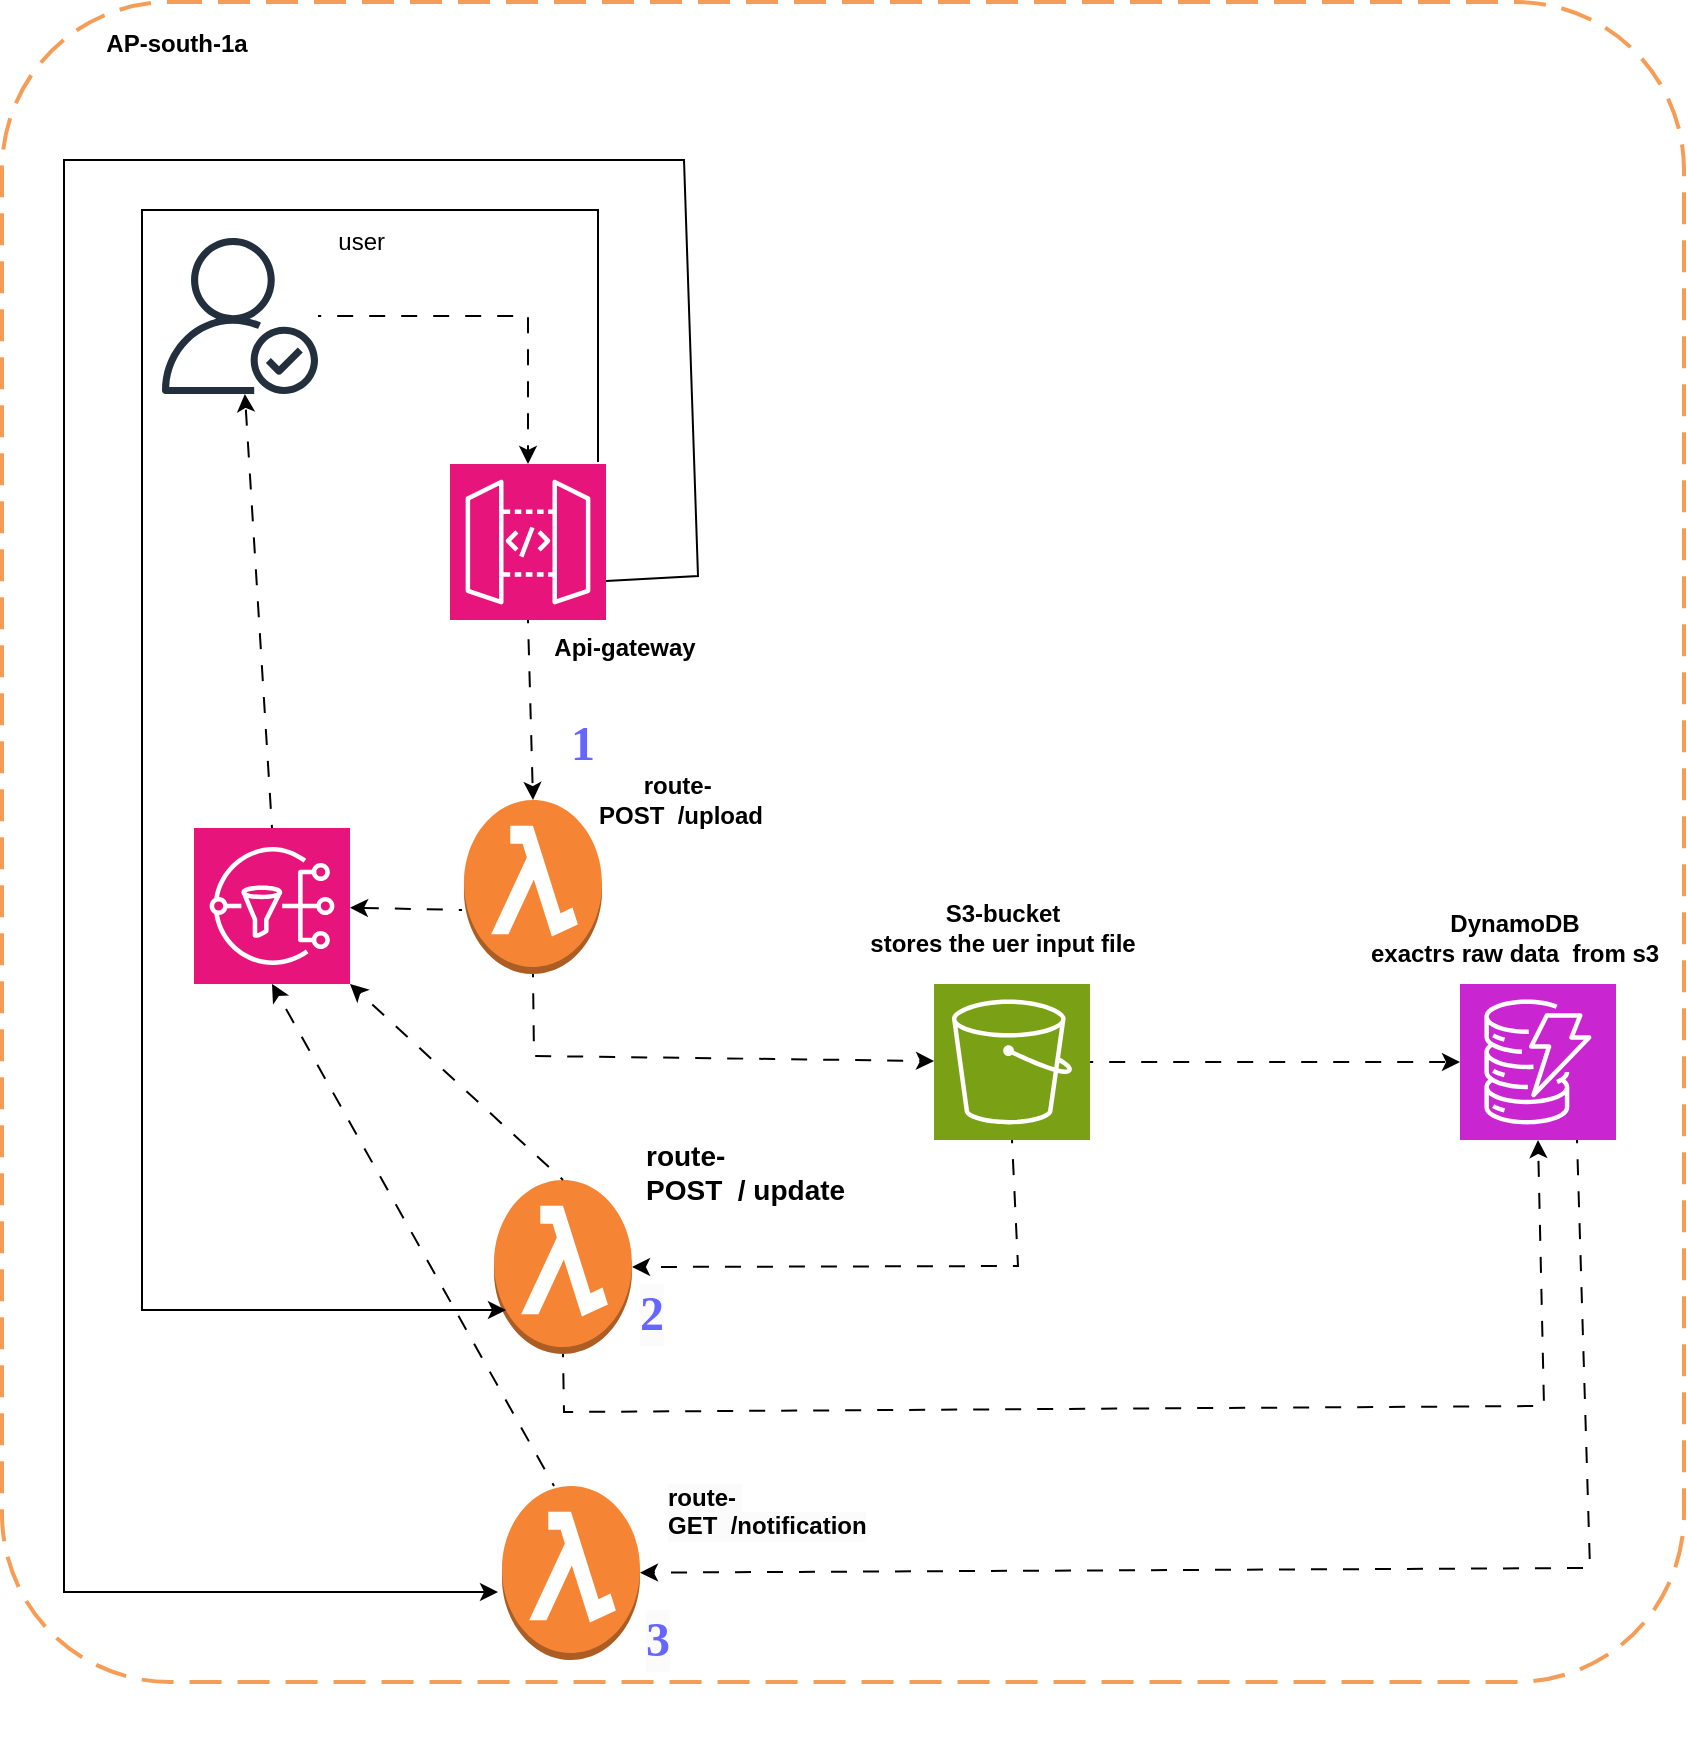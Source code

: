 <mxfile version="26.1.1">
  <diagram name="Page-1" id="iHMQD82h89YxhZXLuiBv">
    <mxGraphModel dx="1744" dy="1951" grid="0" gridSize="10" guides="1" tooltips="1" connect="1" arrows="1" fold="1" page="1" pageScale="1" pageWidth="850" pageHeight="1100" math="0" shadow="0">
      <root>
        <mxCell id="0" />
        <mxCell id="1" parent="0" />
        <mxCell id="e9pb8Xm3Xgm0mw2G64Aa-1" value="" style="outlineConnect=0;dashed=0;verticalLabelPosition=bottom;verticalAlign=top;align=center;html=1;shape=mxgraph.aws3.lambda_function;fillColor=#F58534;gradientColor=none;" vertex="1" parent="1">
          <mxGeometry x="232" y="372" width="69" height="87" as="geometry" />
        </mxCell>
        <mxCell id="e9pb8Xm3Xgm0mw2G64Aa-2" value="" style="sketch=0;outlineConnect=0;fontColor=#232F3E;gradientColor=none;fillColor=#232F3D;strokeColor=none;dashed=0;verticalLabelPosition=bottom;verticalAlign=top;align=center;html=1;fontSize=12;fontStyle=0;aspect=fixed;pointerEvents=1;shape=mxgraph.aws4.authenticated_user;" vertex="1" parent="1">
          <mxGeometry x="81" y="91" width="78" height="78" as="geometry" />
        </mxCell>
        <mxCell id="e9pb8Xm3Xgm0mw2G64Aa-3" value="" style="sketch=0;points=[[0,0,0],[0.25,0,0],[0.5,0,0],[0.75,0,0],[1,0,0],[0,1,0],[0.25,1,0],[0.5,1,0],[0.75,1,0],[1,1,0],[0,0.25,0],[0,0.5,0],[0,0.75,0],[1,0.25,0],[1,0.5,0],[1,0.75,0]];outlineConnect=0;fontColor=#232F3E;fillColor=#7AA116;strokeColor=#ffffff;dashed=0;verticalLabelPosition=bottom;verticalAlign=top;align=center;html=1;fontSize=12;fontStyle=0;aspect=fixed;shape=mxgraph.aws4.resourceIcon;resIcon=mxgraph.aws4.s3;" vertex="1" parent="1">
          <mxGeometry x="467" y="464" width="78" height="78" as="geometry" />
        </mxCell>
        <mxCell id="e9pb8Xm3Xgm0mw2G64Aa-4" value="" style="sketch=0;points=[[0,0,0],[0.25,0,0],[0.5,0,0],[0.75,0,0],[1,0,0],[0,1,0],[0.25,1,0],[0.5,1,0],[0.75,1,0],[1,1,0],[0,0.25,0],[0,0.5,0],[0,0.75,0],[1,0.25,0],[1,0.5,0],[1,0.75,0]];outlineConnect=0;fontColor=#232F3E;fillColor=#C925D1;strokeColor=#ffffff;dashed=0;verticalLabelPosition=bottom;verticalAlign=top;align=center;html=1;fontSize=12;fontStyle=0;aspect=fixed;shape=mxgraph.aws4.resourceIcon;resIcon=mxgraph.aws4.dynamodb;" vertex="1" parent="1">
          <mxGeometry x="730" y="464" width="78" height="78" as="geometry" />
        </mxCell>
        <mxCell id="e9pb8Xm3Xgm0mw2G64Aa-5" value="" style="sketch=0;points=[[0,0,0],[0.25,0,0],[0.5,0,0],[0.75,0,0],[1,0,0],[0,1,0],[0.25,1,0],[0.5,1,0],[0.75,1,0],[1,1,0],[0,0.25,0],[0,0.5,0],[0,0.75,0],[1,0.25,0],[1,0.5,0],[1,0.75,0]];outlineConnect=0;fontColor=#232F3E;fillColor=#E7157B;strokeColor=#ffffff;dashed=0;verticalLabelPosition=bottom;verticalAlign=top;align=center;html=1;fontSize=12;fontStyle=0;aspect=fixed;shape=mxgraph.aws4.resourceIcon;resIcon=mxgraph.aws4.api_gateway;" vertex="1" parent="1">
          <mxGeometry x="225" y="204" width="78" height="78" as="geometry" />
        </mxCell>
        <mxCell id="e9pb8Xm3Xgm0mw2G64Aa-6" value="" style="sketch=0;points=[[0,0,0],[0.25,0,0],[0.5,0,0],[0.75,0,0],[1,0,0],[0,1,0],[0.25,1,0],[0.5,1,0],[0.75,1,0],[1,1,0],[0,0.25,0],[0,0.5,0],[0,0.75,0],[1,0.25,0],[1,0.5,0],[1,0.75,0]];outlineConnect=0;fontColor=#232F3E;fillColor=#E7157B;strokeColor=#ffffff;dashed=0;verticalLabelPosition=bottom;verticalAlign=top;align=center;html=1;fontSize=12;fontStyle=0;aspect=fixed;shape=mxgraph.aws4.resourceIcon;resIcon=mxgraph.aws4.sns;" vertex="1" parent="1">
          <mxGeometry x="97" y="386" width="78" height="78" as="geometry" />
        </mxCell>
        <mxCell id="e9pb8Xm3Xgm0mw2G64Aa-7" value="" style="endArrow=classic;html=1;rounded=0;entryX=0.5;entryY=0;entryDx=0;entryDy=0;entryPerimeter=0;flowAnimation=1;" edge="1" parent="1" source="e9pb8Xm3Xgm0mw2G64Aa-2" target="e9pb8Xm3Xgm0mw2G64Aa-5">
          <mxGeometry width="50" height="50" relative="1" as="geometry">
            <mxPoint x="237" y="121" as="sourcePoint" />
            <mxPoint x="116" y="222" as="targetPoint" />
            <Array as="points">
              <mxPoint x="264" y="130" />
            </Array>
          </mxGeometry>
        </mxCell>
        <mxCell id="e9pb8Xm3Xgm0mw2G64Aa-8" value="" style="endArrow=classic;html=1;rounded=0;exitX=0.5;exitY=1;exitDx=0;exitDy=0;exitPerimeter=0;entryX=0.5;entryY=0;entryDx=0;entryDy=0;entryPerimeter=0;flowAnimation=1;" edge="1" parent="1" source="e9pb8Xm3Xgm0mw2G64Aa-5" target="e9pb8Xm3Xgm0mw2G64Aa-1">
          <mxGeometry width="50" height="50" relative="1" as="geometry">
            <mxPoint x="110.5" y="332" as="sourcePoint" />
            <mxPoint x="235" y="390" as="targetPoint" />
            <Array as="points" />
          </mxGeometry>
        </mxCell>
        <mxCell id="e9pb8Xm3Xgm0mw2G64Aa-9" value="" style="endArrow=classic;html=1;rounded=0;exitX=0.5;exitY=1;exitDx=0;exitDy=0;exitPerimeter=0;flowAnimation=1;" edge="1" parent="1" source="e9pb8Xm3Xgm0mw2G64Aa-1" target="e9pb8Xm3Xgm0mw2G64Aa-3">
          <mxGeometry width="50" height="50" relative="1" as="geometry">
            <mxPoint x="350" y="391" as="sourcePoint" />
            <mxPoint x="351" y="494" as="targetPoint" />
            <Array as="points">
              <mxPoint x="267" y="500" />
            </Array>
          </mxGeometry>
        </mxCell>
        <mxCell id="e9pb8Xm3Xgm0mw2G64Aa-11" value="" style="endArrow=classic;html=1;rounded=0;exitX=1;exitY=0.5;exitDx=0;exitDy=0;exitPerimeter=0;entryX=0;entryY=0.5;entryDx=0;entryDy=0;entryPerimeter=0;strokeColor=default;flowAnimation=1;" edge="1" parent="1" source="e9pb8Xm3Xgm0mw2G64Aa-3" target="e9pb8Xm3Xgm0mw2G64Aa-4">
          <mxGeometry width="50" height="50" relative="1" as="geometry">
            <mxPoint x="617" y="410" as="sourcePoint" />
            <mxPoint x="763" y="493" as="targetPoint" />
            <Array as="points" />
          </mxGeometry>
        </mxCell>
        <mxCell id="e9pb8Xm3Xgm0mw2G64Aa-12" value="user&amp;nbsp;&lt;div&gt;&lt;br&gt;&lt;/div&gt;" style="text;html=1;align=center;verticalAlign=middle;resizable=0;points=[];autosize=1;strokeColor=none;fillColor=none;" vertex="1" parent="1">
          <mxGeometry x="159" y="79" width="45" height="41" as="geometry" />
        </mxCell>
        <mxCell id="e9pb8Xm3Xgm0mw2G64Aa-13" value="&lt;b&gt;Api-gateway&lt;/b&gt;&lt;div&gt;&lt;br&gt;&lt;/div&gt;" style="text;html=1;align=center;verticalAlign=middle;resizable=0;points=[];autosize=1;strokeColor=none;fillColor=none;" vertex="1" parent="1">
          <mxGeometry x="267" y="282" width="89" height="41" as="geometry" />
        </mxCell>
        <mxCell id="e9pb8Xm3Xgm0mw2G64Aa-14" value="" style="outlineConnect=0;dashed=0;verticalLabelPosition=bottom;verticalAlign=top;align=center;html=1;shape=mxgraph.aws3.lambda_function;fillColor=#F58534;gradientColor=none;" vertex="1" parent="1">
          <mxGeometry x="247" y="562" width="69" height="87" as="geometry" />
        </mxCell>
        <mxCell id="e9pb8Xm3Xgm0mw2G64Aa-15" value="" style="endArrow=classic;html=1;rounded=0;exitX=0.5;exitY=1;exitDx=0;exitDy=0;exitPerimeter=0;entryX=1;entryY=0.5;entryDx=0;entryDy=0;entryPerimeter=0;flowAnimation=1;" edge="1" parent="1" source="e9pb8Xm3Xgm0mw2G64Aa-3" target="e9pb8Xm3Xgm0mw2G64Aa-14">
          <mxGeometry width="50" height="50" relative="1" as="geometry">
            <mxPoint x="400" y="612" as="sourcePoint" />
            <mxPoint x="450" y="562" as="targetPoint" />
            <Array as="points">
              <mxPoint x="509" y="605" />
            </Array>
          </mxGeometry>
        </mxCell>
        <mxCell id="e9pb8Xm3Xgm0mw2G64Aa-17" value="" style="endArrow=classic;html=1;rounded=0;exitX=0.5;exitY=1;exitDx=0;exitDy=0;exitPerimeter=0;entryX=0.5;entryY=1;entryDx=0;entryDy=0;entryPerimeter=0;flowAnimation=1;" edge="1" parent="1" source="e9pb8Xm3Xgm0mw2G64Aa-14" target="e9pb8Xm3Xgm0mw2G64Aa-4">
          <mxGeometry width="50" height="50" relative="1" as="geometry">
            <mxPoint x="298" y="709" as="sourcePoint" />
            <mxPoint x="810" y="673" as="targetPoint" />
            <Array as="points">
              <mxPoint x="282" y="678" />
              <mxPoint x="772" y="675" />
            </Array>
          </mxGeometry>
        </mxCell>
        <mxCell id="e9pb8Xm3Xgm0mw2G64Aa-18" value="" style="outlineConnect=0;dashed=0;verticalLabelPosition=bottom;verticalAlign=top;align=center;html=1;shape=mxgraph.aws3.lambda_function;fillColor=#F58534;gradientColor=none;" vertex="1" parent="1">
          <mxGeometry x="251" y="715" width="69" height="87" as="geometry" />
        </mxCell>
        <mxCell id="e9pb8Xm3Xgm0mw2G64Aa-19" value="" style="endArrow=classic;html=1;rounded=0;exitX=0.75;exitY=1;exitDx=0;exitDy=0;exitPerimeter=0;flowAnimation=1;" edge="1" parent="1" source="e9pb8Xm3Xgm0mw2G64Aa-4" target="e9pb8Xm3Xgm0mw2G64Aa-18">
          <mxGeometry width="50" height="50" relative="1" as="geometry">
            <mxPoint x="488" y="784" as="sourcePoint" />
            <mxPoint x="699" y="770" as="targetPoint" />
            <Array as="points">
              <mxPoint x="795" y="756" />
            </Array>
          </mxGeometry>
        </mxCell>
        <mxCell id="e9pb8Xm3Xgm0mw2G64Aa-20" value="" style="endArrow=classic;html=1;rounded=0;exitX=0.5;exitY=0;exitDx=0;exitDy=0;exitPerimeter=0;flowAnimation=1;" edge="1" parent="1" source="e9pb8Xm3Xgm0mw2G64Aa-6" target="e9pb8Xm3Xgm0mw2G64Aa-2">
          <mxGeometry width="50" height="50" relative="1" as="geometry">
            <mxPoint x="37.505" y="299.0" as="sourcePoint" />
            <mxPoint x="34.995" y="698" as="targetPoint" />
          </mxGeometry>
        </mxCell>
        <mxCell id="e9pb8Xm3Xgm0mw2G64Aa-23" value="" style="endArrow=classic;html=1;rounded=0;flowAnimation=1;" edge="1" parent="1" target="e9pb8Xm3Xgm0mw2G64Aa-6">
          <mxGeometry width="50" height="50" relative="1" as="geometry">
            <mxPoint x="231" y="427" as="sourcePoint" />
            <mxPoint x="206.5" y="469" as="targetPoint" />
          </mxGeometry>
        </mxCell>
        <mxCell id="e9pb8Xm3Xgm0mw2G64Aa-25" value="&lt;b&gt;route-&amp;nbsp;&lt;/b&gt;&lt;div&gt;&lt;b&gt;POST&amp;nbsp; /upload&lt;/b&gt;&lt;/div&gt;" style="text;html=1;align=center;verticalAlign=middle;resizable=0;points=[];autosize=1;strokeColor=none;fillColor=none;" vertex="1" parent="1">
          <mxGeometry x="290" y="351" width="100" height="41" as="geometry" />
        </mxCell>
        <mxCell id="e9pb8Xm3Xgm0mw2G64Aa-27" value="&lt;span style=&quot;forced-color-adjust: none; color: rgb(0, 0, 0); font-family: Helvetica; font-style: normal; font-variant-ligatures: normal; font-variant-caps: normal; letter-spacing: normal; orphans: 2; text-align: center; text-indent: 0px; text-transform: none; widows: 2; word-spacing: 0px; -webkit-text-stroke-width: 0px; white-space: nowrap; text-decoration-thickness: initial; text-decoration-style: initial; text-decoration-color: initial; background-color: light-dark(#ffffff, var(--ge-dark-color, #121212));&quot;&gt;&lt;b style=&quot;&quot;&gt;&lt;font style=&quot;font-size: 14px;&quot;&gt;route-&amp;nbsp;&lt;/font&gt;&lt;/b&gt;&lt;/span&gt;&lt;div style=&quot;forced-color-adjust: none; color: rgb(0, 0, 0); font-family: Helvetica; font-style: normal; font-variant-ligatures: normal; font-variant-caps: normal; letter-spacing: normal; orphans: 2; text-align: center; text-indent: 0px; text-transform: none; widows: 2; word-spacing: 0px; -webkit-text-stroke-width: 0px; white-space: nowrap; text-decoration-thickness: initial; text-decoration-style: initial; text-decoration-color: initial;&quot;&gt;&lt;span style=&quot;forced-color-adjust: none; background-color: light-dark(#ffffff, var(--ge-dark-color, #121212));&quot;&gt;&lt;b style=&quot;&quot;&gt;&lt;font style=&quot;font-size: 14px;&quot;&gt;POST&amp;nbsp; / update&lt;/font&gt;&lt;/b&gt;&lt;/span&gt;&lt;/div&gt;" style="text;whiteSpace=wrap;html=1;" vertex="1" parent="1">
          <mxGeometry x="320.614" y="535.307" width="110" height="51" as="geometry" />
        </mxCell>
        <mxCell id="e9pb8Xm3Xgm0mw2G64Aa-28" value="&lt;b style=&quot;forced-color-adjust: none; color: rgb(0, 0, 0); font-family: Helvetica; font-size: 12px; font-style: normal; font-variant-ligatures: normal; font-variant-caps: normal; letter-spacing: normal; orphans: 2; text-align: center; text-indent: 0px; text-transform: none; widows: 2; word-spacing: 0px; -webkit-text-stroke-width: 0px; white-space: nowrap; background-color: rgb(251, 251, 251); text-decoration-thickness: initial; text-decoration-style: initial; text-decoration-color: initial;&quot;&gt;route-&amp;nbsp;&lt;/b&gt;&lt;div style=&quot;forced-color-adjust: none; color: rgb(0, 0, 0); font-family: Helvetica; font-size: 12px; font-style: normal; font-variant-ligatures: normal; font-variant-caps: normal; font-weight: 400; letter-spacing: normal; orphans: 2; text-align: center; text-indent: 0px; text-transform: none; widows: 2; word-spacing: 0px; -webkit-text-stroke-width: 0px; white-space: nowrap; background-color: rgb(251, 251, 251); text-decoration-thickness: initial; text-decoration-style: initial; text-decoration-color: initial;&quot;&gt;&lt;b style=&quot;forced-color-adjust: none;&quot;&gt;GET&amp;nbsp; /notification&lt;/b&gt;&lt;/div&gt;" style="text;whiteSpace=wrap;html=1;" vertex="1" parent="1">
          <mxGeometry x="331.999" y="707.002" width="110" height="51" as="geometry" />
        </mxCell>
        <mxCell id="e9pb8Xm3Xgm0mw2G64Aa-35" value="&lt;b&gt;S3-bucket&lt;/b&gt;&lt;div&gt;&lt;b&gt;stores the uer input file&lt;/b&gt;&lt;/div&gt;" style="text;html=1;align=center;verticalAlign=middle;resizable=0;points=[];autosize=1;strokeColor=none;fillColor=none;" vertex="1" parent="1">
          <mxGeometry x="425" y="415" width="151" height="41" as="geometry" />
        </mxCell>
        <mxCell id="e9pb8Xm3Xgm0mw2G64Aa-36" value="&lt;b&gt;DynamoDB&lt;/b&gt;&lt;div&gt;&lt;b&gt;exactrs raw data&amp;nbsp; from s3&lt;/b&gt;&lt;/div&gt;" style="text;html=1;align=center;verticalAlign=middle;resizable=0;points=[];autosize=1;strokeColor=none;fillColor=none;" vertex="1" parent="1">
          <mxGeometry x="676" y="420" width="162" height="41" as="geometry" />
        </mxCell>
        <mxCell id="e9pb8Xm3Xgm0mw2G64Aa-37" value="" style="endArrow=classic;html=1;rounded=0;flowAnimation=0;exitX=1;exitY=0.75;exitDx=0;exitDy=0;exitPerimeter=0;strokeColor=default;" edge="1" parent="1" source="e9pb8Xm3Xgm0mw2G64Aa-5">
          <mxGeometry width="50" height="50" relative="1" as="geometry">
            <mxPoint x="315" y="257" as="sourcePoint" />
            <mxPoint x="249" y="768" as="targetPoint" />
            <Array as="points">
              <mxPoint x="349" y="260" />
              <mxPoint x="342" y="52" />
              <mxPoint x="32" y="52" />
              <mxPoint x="32" y="768" />
            </Array>
          </mxGeometry>
        </mxCell>
        <mxCell id="e9pb8Xm3Xgm0mw2G64Aa-38" value="" style="endArrow=classic;html=1;rounded=0;flowAnimation=0;" edge="1" parent="1">
          <mxGeometry width="50" height="50" relative="1" as="geometry">
            <mxPoint x="299" y="203" as="sourcePoint" />
            <mxPoint x="253" y="627" as="targetPoint" />
            <Array as="points">
              <mxPoint x="299" y="77" />
              <mxPoint x="71" y="77" />
              <mxPoint x="71" y="627" />
            </Array>
          </mxGeometry>
        </mxCell>
        <mxCell id="e9pb8Xm3Xgm0mw2G64Aa-39" value="" style="endArrow=classic;html=1;rounded=0;exitX=0.5;exitY=0;exitDx=0;exitDy=0;exitPerimeter=0;entryX=1;entryY=1;entryDx=0;entryDy=0;entryPerimeter=0;flowAnimation=1;" edge="1" parent="1" source="e9pb8Xm3Xgm0mw2G64Aa-14" target="e9pb8Xm3Xgm0mw2G64Aa-6">
          <mxGeometry width="50" height="50" relative="1" as="geometry">
            <mxPoint x="144" y="564" as="sourcePoint" />
            <mxPoint x="194" y="514" as="targetPoint" />
          </mxGeometry>
        </mxCell>
        <mxCell id="e9pb8Xm3Xgm0mw2G64Aa-40" value="&lt;h1&gt;&lt;b&gt;&lt;font style=&quot;color: rgb(102, 102, 255); line-height: 31.2px;&quot; face=&quot;Comic Sans MS&quot;&gt;1&lt;/font&gt;&lt;/b&gt;&lt;/h1&gt;" style="text;html=1;align=center;verticalAlign=middle;resizable=0;points=[];autosize=1;strokeColor=none;fillColor=none;" vertex="1" parent="1">
          <mxGeometry x="274" y="306" width="33" height="76" as="geometry" />
        </mxCell>
        <mxCell id="e9pb8Xm3Xgm0mw2G64Aa-41" value="&lt;h1 style=&quot;forced-color-adjust: none; color: rgb(0, 0, 0); font-family: Helvetica; font-style: normal; font-variant-ligatures: normal; font-variant-caps: normal; letter-spacing: normal; orphans: 2; text-align: center; text-indent: 0px; text-transform: none; widows: 2; word-spacing: 0px; -webkit-text-stroke-width: 0px; white-space: nowrap; background-color: rgb(251, 251, 251); text-decoration-thickness: initial; text-decoration-style: initial; text-decoration-color: initial;&quot;&gt;&lt;b style=&quot;forced-color-adjust: none;&quot;&gt;&lt;font face=&quot;Comic Sans MS&quot; style=&quot;forced-color-adjust: none; color: rgb(102, 102, 255); line-height: 31.2px;&quot;&gt;2&lt;/font&gt;&lt;/b&gt;&lt;/h1&gt;" style="text;whiteSpace=wrap;html=1;" vertex="1" parent="1">
          <mxGeometry x="318.499" y="591.005" width="43" height="86" as="geometry" />
        </mxCell>
        <mxCell id="e9pb8Xm3Xgm0mw2G64Aa-44" value="&lt;h1 style=&quot;forced-color-adjust: none; color: rgb(0, 0, 0); font-family: Helvetica; font-style: normal; font-variant-ligatures: normal; font-variant-caps: normal; letter-spacing: normal; orphans: 2; text-indent: 0px; text-transform: none; widows: 2; word-spacing: 0px; -webkit-text-stroke-width: 0px; white-space: nowrap; text-decoration-thickness: initial; text-decoration-style: initial; text-decoration-color: initial; text-align: center; background-color: rgb(251, 251, 251);&quot;&gt;&lt;b style=&quot;forced-color-adjust: none;&quot;&gt;&lt;font face=&quot;Comic Sans MS&quot; style=&quot;forced-color-adjust: none; color: rgb(102, 102, 255); line-height: 31.2px;&quot;&gt;3&lt;/font&gt;&lt;/b&gt;&lt;/h1&gt;" style="text;whiteSpace=wrap;html=1;" vertex="1" parent="1">
          <mxGeometry x="320.613" y="753.997" width="43" height="86" as="geometry" />
        </mxCell>
        <mxCell id="e9pb8Xm3Xgm0mw2G64Aa-45" value="" style="endArrow=classic;html=1;rounded=0;exitX=0.377;exitY=0;exitDx=0;exitDy=0;exitPerimeter=0;entryX=0.5;entryY=1;entryDx=0;entryDy=0;entryPerimeter=0;flowAnimation=1;" edge="1" parent="1" source="e9pb8Xm3Xgm0mw2G64Aa-18" target="e9pb8Xm3Xgm0mw2G64Aa-6">
          <mxGeometry width="50" height="50" relative="1" as="geometry">
            <mxPoint x="169" y="729" as="sourcePoint" />
            <mxPoint x="219" y="679" as="targetPoint" />
          </mxGeometry>
        </mxCell>
        <mxCell id="e9pb8Xm3Xgm0mw2G64Aa-46" value="" style="rounded=1;arcSize=10;dashed=1;strokeColor=#F59D56;fillColor=none;gradientColor=none;dashPattern=8 4;strokeWidth=2;" vertex="1" parent="1">
          <mxGeometry x="1" y="-27" width="841" height="840" as="geometry" />
        </mxCell>
        <mxCell id="e9pb8Xm3Xgm0mw2G64Aa-47" value="&lt;b&gt;AP-south-1a&lt;/b&gt;" style="text;html=1;align=center;verticalAlign=middle;resizable=0;points=[];autosize=1;strokeColor=none;fillColor=none;" vertex="1" parent="1">
          <mxGeometry x="43" y="-19" width="89" height="26" as="geometry" />
        </mxCell>
      </root>
    </mxGraphModel>
  </diagram>
</mxfile>
